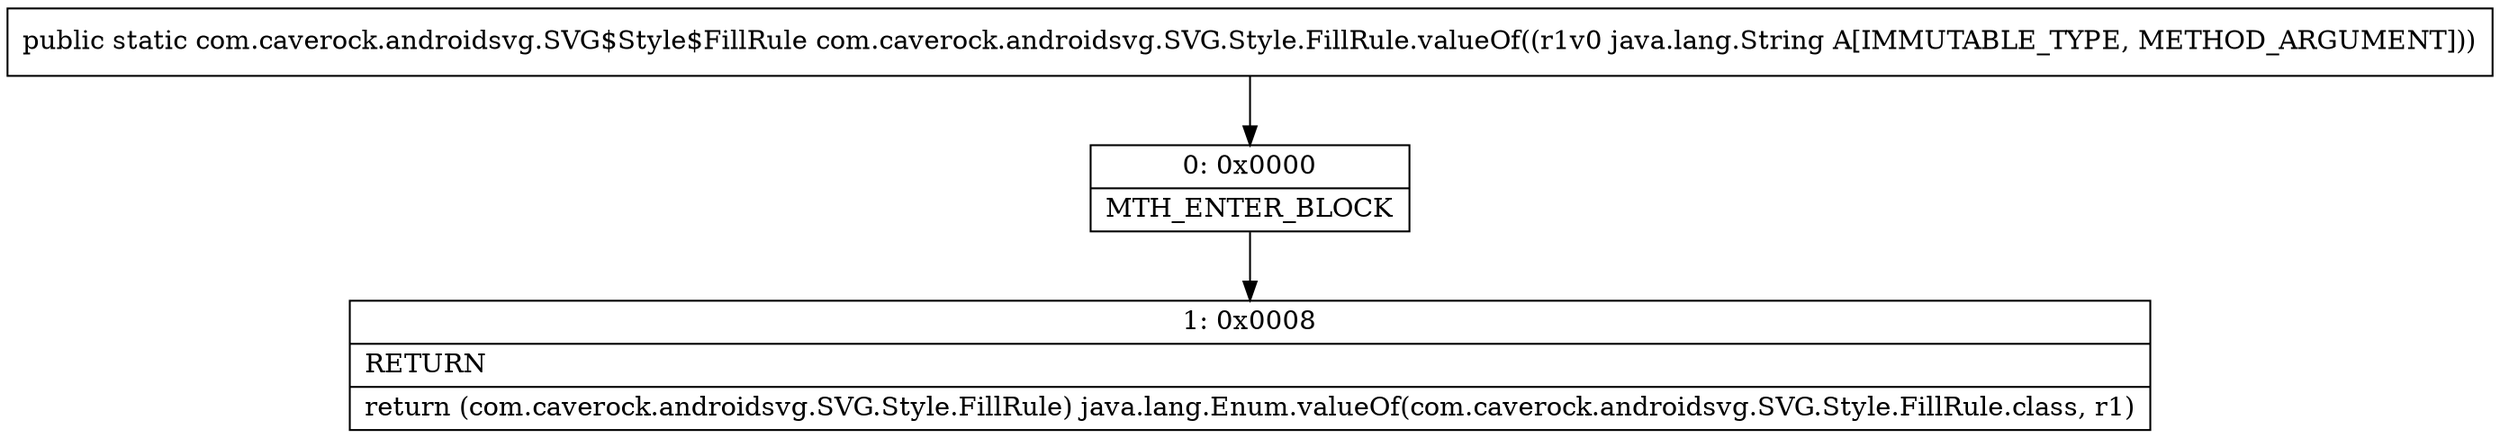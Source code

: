 digraph "CFG forcom.caverock.androidsvg.SVG.Style.FillRule.valueOf(Ljava\/lang\/String;)Lcom\/caverock\/androidsvg\/SVG$Style$FillRule;" {
Node_0 [shape=record,label="{0\:\ 0x0000|MTH_ENTER_BLOCK\l}"];
Node_1 [shape=record,label="{1\:\ 0x0008|RETURN\l|return (com.caverock.androidsvg.SVG.Style.FillRule) java.lang.Enum.valueOf(com.caverock.androidsvg.SVG.Style.FillRule.class, r1)\l}"];
MethodNode[shape=record,label="{public static com.caverock.androidsvg.SVG$Style$FillRule com.caverock.androidsvg.SVG.Style.FillRule.valueOf((r1v0 java.lang.String A[IMMUTABLE_TYPE, METHOD_ARGUMENT])) }"];
MethodNode -> Node_0;
Node_0 -> Node_1;
}

